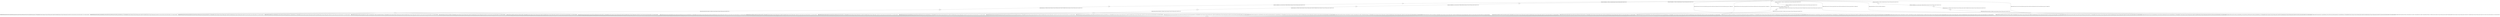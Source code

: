 digraph G {
  0 [shape=circle, ];
  8 [shape=circle, ];
  11 [shape=circle, ];
  12 [shape=circle, ];
  18 [shape=circle, ];
  19 [shape=circle, ];
  20 [shape=circle, ];
  46 [shape=circle, ];
  49 [shape=circle, ];
  50 [shape=circle, ];
  166 [shape=circle, ];
  167 [shape=circle, ];
  292 [shape=circle, ];
  293 [shape=circle, ];
  294 [shape=circle, ];
  456 [shape=circle, ];
  457 [shape=circle, ];
  628 [shape=circle, ];
  
  
  0 -> 8 [label="((IAttacker(CTimerEnable 2))(((OTime((k 15)(gie false)(umem_val 0)(reg_val 0)(timerA_counter 0)(mode UM))))()8))",
          ];
  0 -> 11 [label="((IAttacker(CTimerEnable 3))(((OTime((k 16)(gie false)(umem_val 0)(reg_val 0)(timerA_counter 0)(mode UM))))()8))",
           ];
  0 -> 12 [label="((IAttacker(CTimerEnable 4))(((OTime((k 15)(gie false)(umem_val 0)(reg_val 0)(timerA_counter 0)(mode UM))))()8))",
           ];
  0 -> 19 [label="((IAttacker(CTimerEnable 1))(((OTime((k 15)(gie false)(umem_val 0)(reg_val 0)(timerA_counter 0)(mode UM))))()8))",
           ];
  8 -> 46 [label="((IAttacker(CCreateEncl(enc_s enc_e data_s data_e)))(((OTime((k 648)(gie true)(umem_val 0)(reg_val 0)(timerA_counter 0)(mode UM))))()18))",
           ];
  11 -> 49 [label="((IAttacker(CCreateEncl(enc_s enc_e data_s data_e)))(((OTime((k 648)(gie true)(umem_val 0)(reg_val 0)(timerA_counter 0)(mode UM))))()18))",
            ];
  12 -> 50 [label="((IAttacker(CCreateEncl(enc_s enc_e data_s data_e)))(((OTime((k 648)(gie true)(umem_val 0)(reg_val 0)(timerA_counter 0)(mode UM))))()18))",
            ];
  19 -> 20 [label="((IAttacker(CCreateEncl(enc_s enc_e data_s data_e)))(((OTime((k 648)(gie true)(umem_val 0)(reg_val 0)(timerA_counter 0)(mode UM))))()18))",
            ];
  20 -> 167 [label="((IAttacker(CJmpIn enc_s))(((OTime((k 18)(gie true)(umem_val 0)(reg_val 0)(timerA_counter 0)(mode UM)))(OJmpIn((k 3)(gie true)(umem_val 0)(reg_val 0)(timerA_counter 2)(mode PM))))()23))",
             ];
  46 -> 292 [label="((IAttacker(CJmpIn enc_s))(((OTime((k 18)(gie true)(umem_val 0)(reg_val 0)(timerA_counter 0)(mode UM)))(OJmpIn((k 3)(gie true)(umem_val 0)(reg_val 0)(timerA_counter 2)(mode PM))))()23))",
             ];
  49 -> 166 [label="((IAttacker(CJmpIn enc_s))(((OTime((k 18)(gie true)(umem_val 0)(reg_val 0)(timerA_counter 0)(mode UM)))(OJmpIn((k 3)(gie true)(umem_val 0)(reg_val 0)(timerA_counter 2)(mode PM))))()23))",
             ];
  50 -> 456 [label="((IAttacker(CJmpIn enc_s))(((OTime((k 18)(gie true)(umem_val 0)(reg_val 0)(timerA_counter 0)(mode UM)))(OJmpIn((k 3)(gie true)(umem_val 0)(reg_val 0)(timerA_counter 2)(mode PM))))()23))",
             ];
  166 -> 628 [label="((IEnclave(CInst(I_CMP(S_IMM 0)(D_R(R 4)))))(((OTime((k 1)(gie true)(umem_val 0)(reg_val 0)(timerA_counter 3)(mode PM))))()24))",
              ];
  167 -> 294 [label="((IEnclave(CInst(I_CMP(S_IMM 0)(D_R(R 4)))))(((OTime((k 1)(gie true)(umem_val 0)(reg_val 0)(timerA_counter 3)(mode PM))))()24))",
              ];
  292 -> 293 [label="((IEnclave(CInst(I_CMP(S_IMM 0)(D_R(R 4)))))(((OTime((k 1)(gie true)(umem_val 0)(reg_val 0)(timerA_counter 3)(mode PM))))()24))",
              ];
  293 -> 18 [label="((IEnclave(CIfZ(((CInst I_DINT)(CInst I_NOP))((CInst I_NOP)(CInst I_DINT)))))(((OTime_Handle((k 2)(gie true)(umem_val 0)(reg_val 0)(timerA_counter 0)(mode PM))((k 9)(gie false)(umem_val 0)(reg_val 0)(timerA_counter 4)(mode UM))))((S_2 E_2)(S_3 E_3)(S_4 E_4)(S_5 E_5)(S_6 E_6)(S_7 E_7)(S_8 E_8)(S_9 E_9))26))",
             ];
  293 -> 18 [label="((IEnclave(CIfZ(((CInst(I_MOV(S_R(R 5))(D_R(R 5))))(CInst I_NOP))((CInst I_NOP)(CInst(I_MOV(S_R(R 5))(D_R(R 5))))))))(((OTime_Handle((k 2)(gie true)(umem_val 0)(reg_val 0)(timerA_counter 0)(mode PM))((k 9)(gie false)(umem_val 0)(reg_val 0)(timerA_counter 4)(mode UM))))((S_2 E_2)(S_3 E_3)(S_4 E_4)(S_5 E_5)(S_6 E_6)(S_7 E_7)(S_8 E_8)(S_9 E_9))26))",
             ];
  293 -> 18 [label="((IEnclave(CIfZ(((CInst(I_MOV(S_IMM 42)(D_AMP_MEM data_s)))(CInst I_NOP))((CInst I_NOP)(CInst(I_MOV(S_IMM 42)(D_AMP_MEM data_s)))))))(((OTime_Handle((k 2)(gie true)(umem_val 0)(reg_val 0)(timerA_counter 0)(mode PM))((k 9)(gie false)(umem_val 0)(reg_val 0)(timerA_counter 4)(mode UM))))((S_2 E_2)(S_3 E_3)(S_4 E_4)(S_5 E_5)(S_6 E_6)(S_7 E_7)(S_8 E_8)(S_9 E_9))26))",
             ];
  293 -> 18 [label="((IEnclave(CIfZ(((CInst(I_MOV(S_IMM 42)(D_AMP_MEM unprot_mem)))(CInst I_NOP))((CInst I_NOP)(CInst(I_MOV(S_IMM 42)(D_AMP_MEM unprot_mem)))))))(((OTime_Handle((k 2)(gie true)(umem_val 0)(reg_val 0)(timerA_counter 0)(mode PM))((k 9)(gie false)(umem_val 0)(reg_val 0)(timerA_counter 4)(mode UM))))((S_2 E_2)(S_3 E_3)(S_4 E_4)(S_5 E_5)(S_6 E_6)(S_7 E_7)(S_8 E_8)(S_9 E_9))26))",
             ];
  293 -> 18 [label="((IEnclave(CIfZ(((CInst(I_MOV(S_AMP enc_s)(D_AMP_MEM enc_s)))(CInst I_NOP))((CInst I_NOP)(CInst(I_MOV(S_AMP enc_s)(D_AMP_MEM enc_s)))))))(((OTime_Handle((k 2)(gie true)(umem_val 0)(reg_val 0)(timerA_counter 0)(mode PM))((k 9)(gie false)(umem_val 0)(reg_val 0)(timerA_counter 4)(mode UM))))((S_2 E_2)(S_3 E_3)(S_4 E_4)(S_5 E_5)(S_6 E_6)(S_7 E_7)(S_8 E_8)(S_9 E_9))26))",
             ];
  293 -> 18 [label="((IEnclave(CIfZ(((CInst(I_MOV(S_AMP unprot_mem)(D_R(R 8))))(CInst I_NOP))((CInst I_NOP)(CInst(I_MOV(S_AMP unprot_mem)(D_R(R 8))))))))(((OTime_Handle((k 2)(gie true)(umem_val 0)(reg_val 0)(timerA_counter 0)(mode PM))((k 9)(gie false)(umem_val 0)(reg_val 0)(timerA_counter 4)(mode UM))))((S_2 E_2)(S_3 E_3)(S_4 E_4)(S_5 E_5)(S_6 E_6)(S_7 E_7)(S_8 E_8)(S_9 E_9))26))",
             ];
  293 -> 18 [label="((IEnclave(CIfZ(((CInst(I_ADD(S_IMM 1)(D_AMP_MEM data_s)))(CInst I_NOP))((CInst I_NOP)(CInst(I_ADD(S_IMM 1)(D_AMP_MEM data_s)))))))(((OTime_Handle((k 2)(gie true)(umem_val 0)(reg_val 0)(timerA_counter 0)(mode PM))((k 9)(gie false)(umem_val 0)(reg_val 0)(timerA_counter 4)(mode UM))))((S_2 E_2)(S_3 E_3)(S_4 E_4)(S_5 E_5)(S_6 E_6)(S_7 E_7)(S_8 E_8)(S_9 E_9))26))",
             ];
  293 -> 18 [label="((IEnclave(CIfZ(((CInst(I_JMP(S_IMM data_s)))(CInst(I_ADD(S_IMM 1)(D_R(R 4)))))((CInst(I_ADD(S_IMM 1)(D_R(R 4))))(CInst(I_JMP(S_IMM data_s)))))))(((OTime_Handle((k 2)(gie true)(umem_val 0)(reg_val 0)(timerA_counter 0)(mode PM))((k 9)(gie false)(umem_val 0)(reg_val 0)(timerA_counter 4)(mode UM))))((S_2 E_2)(S_3 E_3)(S_4 E_4)(S_5 E_5)(S_6 E_6)(S_7 E_7)(S_8 E_8)(S_9 E_9))26))",
             ];
  293 -> 18 [label="((IEnclave(CIfZ((CRst(CInst I_NOP))((CInst I_NOP)CRst))))(((OTime_Handle((k 2)(gie true)(umem_val 0)(reg_val 0)(timerA_counter 0)(mode PM))((k 9)(gie false)(umem_val 0)(reg_val 0)(timerA_counter 4)(mode UM))))((S_2 E_2)(S_3 E_3)(S_4 E_4)(S_5 E_5)(S_6 E_6)(S_7 E_7)(S_8 E_8)(S_9 E_9))26))",
             ];
  294 -> 18 [label="((IEnclave(CIfZ(((CInst I_DINT)(CInst I_NOP))((CInst I_NOP)(CInst I_DINT)))))(((OTime_Handle((k 2)(gie true)(umem_val 0)(reg_val 0)(timerA_counter 1)(mode PM))((k 8)(gie false)(umem_val 0)(reg_val 0)(timerA_counter 1)(mode UM))))((S_2 E_2)(S_3 E_3)(S_4 E_4)(S_5 E_5)(S_6 E_6)(S_7 E_7)(S_8 E_8)(S_9 E_9))26))",
             ];
  294 -> 18 [label="((IEnclave(CIfZ(((CInst(I_MOV(S_R(R 5))(D_R(R 5))))(CInst I_NOP))((CInst I_NOP)(CInst(I_MOV(S_R(R 5))(D_R(R 5))))))))(((OTime_Handle((k 2)(gie true)(umem_val 0)(reg_val 0)(timerA_counter 1)(mode PM))((k 8)(gie false)(umem_val 0)(reg_val 0)(timerA_counter 1)(mode UM))))((S_2 E_2)(S_3 E_3)(S_4 E_4)(S_5 E_5)(S_6 E_6)(S_7 E_7)(S_8 E_8)(S_9 E_9))26))",
             ];
  294 -> 18 [label="((IEnclave(CIfZ(((CInst(I_MOV(S_IMM 42)(D_AMP_MEM data_s)))(CInst I_NOP))((CInst I_NOP)(CInst(I_MOV(S_IMM 42)(D_AMP_MEM data_s)))))))(((OTime_Handle((k 2)(gie true)(umem_val 0)(reg_val 0)(timerA_counter 1)(mode PM))((k 8)(gie false)(umem_val 0)(reg_val 0)(timerA_counter 1)(mode UM))))((S_2 E_2)(S_3 E_3)(S_4 E_4)(S_5 E_5)(S_6 E_6)(S_7 E_7)(S_8 E_8)(S_9 E_9))26))",
             ];
  294 -> 18 [label="((IEnclave(CIfZ(((CInst(I_MOV(S_IMM 42)(D_AMP_MEM unprot_mem)))(CInst I_NOP))((CInst I_NOP)(CInst(I_MOV(S_IMM 42)(D_AMP_MEM unprot_mem)))))))(((OTime_Handle((k 2)(gie true)(umem_val 0)(reg_val 0)(timerA_counter 1)(mode PM))((k 8)(gie false)(umem_val 0)(reg_val 0)(timerA_counter 1)(mode UM))))((S_2 E_2)(S_3 E_3)(S_4 E_4)(S_5 E_5)(S_6 E_6)(S_7 E_7)(S_8 E_8)(S_9 E_9))26))",
             ];
  294 -> 18 [label="((IEnclave(CIfZ(((CInst(I_MOV(S_AMP enc_s)(D_AMP_MEM enc_s)))(CInst I_NOP))((CInst I_NOP)(CInst(I_MOV(S_AMP enc_s)(D_AMP_MEM enc_s)))))))(((OTime_Handle((k 2)(gie true)(umem_val 0)(reg_val 0)(timerA_counter 1)(mode PM))((k 8)(gie false)(umem_val 0)(reg_val 0)(timerA_counter 1)(mode UM))))((S_2 E_2)(S_3 E_3)(S_4 E_4)(S_5 E_5)(S_6 E_6)(S_7 E_7)(S_8 E_8)(S_9 E_9))26))",
             ];
  294 -> 18 [label="((IEnclave(CIfZ(((CInst(I_MOV(S_AMP unprot_mem)(D_R(R 8))))(CInst I_NOP))((CInst I_NOP)(CInst(I_MOV(S_AMP unprot_mem)(D_R(R 8))))))))(((OTime_Handle((k 2)(gie true)(umem_val 0)(reg_val 0)(timerA_counter 1)(mode PM))((k 8)(gie false)(umem_val 0)(reg_val 0)(timerA_counter 1)(mode UM))))((S_2 E_2)(S_3 E_3)(S_4 E_4)(S_5 E_5)(S_6 E_6)(S_7 E_7)(S_8 E_8)(S_9 E_9))26))",
             ];
  294 -> 18 [label="((IEnclave(CIfZ(((CInst(I_ADD(S_IMM 1)(D_AMP_MEM data_s)))(CInst I_NOP))((CInst I_NOP)(CInst(I_ADD(S_IMM 1)(D_AMP_MEM data_s)))))))(((OTime_Handle((k 2)(gie true)(umem_val 0)(reg_val 0)(timerA_counter 1)(mode PM))((k 8)(gie false)(umem_val 0)(reg_val 0)(timerA_counter 1)(mode UM))))((S_2 E_2)(S_3 E_3)(S_4 E_4)(S_5 E_5)(S_6 E_6)(S_7 E_7)(S_8 E_8)(S_9 E_9))26))",
             ];
  294 -> 18 [label="((IEnclave(CIfZ(((CInst(I_JMP(S_IMM data_s)))(CInst(I_ADD(S_IMM 1)(D_R(R 4)))))((CInst(I_ADD(S_IMM 1)(D_R(R 4))))(CInst(I_JMP(S_IMM data_s)))))))(((OTime_Handle((k 2)(gie true)(umem_val 0)(reg_val 0)(timerA_counter 1)(mode PM))((k 8)(gie false)(umem_val 0)(reg_val 0)(timerA_counter 1)(mode UM))))((S_2 E_2)(S_3 E_3)(S_4 E_4)(S_5 E_5)(S_6 E_6)(S_7 E_7)(S_8 E_8)(S_9 E_9))26))",
             ];
  294 -> 18 [label="((IEnclave(CIfZ((CRst(CInst I_NOP))((CInst I_NOP)CRst))))(((OTime_Handle((k 2)(gie true)(umem_val 0)(reg_val 0)(timerA_counter 1)(mode PM))((k 8)(gie false)(umem_val 0)(reg_val 0)(timerA_counter 1)(mode UM))))((S_2 E_2)(S_3 E_3)(S_4 E_4)(S_5 E_5)(S_6 E_6)(S_7 E_7)(S_8 E_8)(S_9 E_9))26))",
             ];
  456 -> 457 [label="((IEnclave(CInst(I_CMP(S_IMM 0)(D_R(R 4)))))(((OTime((k 1)(gie true)(umem_val 0)(reg_val 0)(timerA_counter 3)(mode PM))))()24))",
              ];
  457 -> 0 [label="((IEnclave(CIfZ(((CInst(I_MOV(S_IMM 42)(D_AMP_MEM unprot_mem)))(CInst I_NOP))((CInst I_NOP)(CInst(I_MOV(S_IMM 42)(D_AMP_MEM unprot_mem)))))))((OReset)()24))",
            ];
  457 -> 0 [label="((IEnclave(CIfZ(((CInst(I_MOV(S_AMP unprot_mem)(D_R(R 8))))(CInst I_NOP))((CInst I_NOP)(CInst(I_MOV(S_AMP unprot_mem)(D_R(R 8))))))))((OReset)()24))",
            ];
  457 -> 0 [label="((IEnclave(CIfZ((CRst(CInst I_NOP))((CInst I_NOP)CRst))))((OReset)()24))",
            ];
  457 -> 18 [label="((IEnclave(CIfZ(((CInst I_DINT)(CInst I_NOP))((CInst I_NOP)(CInst I_DINT)))))(((OTime_Handle((k 4)(gie true)(umem_val 0)(reg_val 0)(timerA_counter 0)(mode PM))((k 9)(gie false)(umem_val 0)(reg_val 0)(timerA_counter 2)(mode UM))))((S_4 E_4)(S_5 E_5)(S_6 E_6)(S_7 E_7)(S_8 E_8)(S_9 E_9))28))",
             ];
  457 -> 18 [label="((IEnclave(CIfZ(((CInst(I_MOV(S_R(R 5))(D_R(R 5))))(CInst I_NOP))((CInst I_NOP)(CInst(I_MOV(S_R(R 5))(D_R(R 5))))))))(((OTime_Handle((k 4)(gie true)(umem_val 0)(reg_val 0)(timerA_counter 0)(mode PM))((k 9)(gie false)(umem_val 0)(reg_val 0)(timerA_counter 2)(mode UM))))((S_4 E_4)(S_5 E_5)(S_6 E_6)(S_7 E_7)(S_8 E_8)(S_9 E_9))28))",
             ];
  457 -> 18 [label="((IEnclave(CIfZ(((CInst(I_MOV(S_IMM 42)(D_AMP_MEM data_s)))(CInst I_NOP))((CInst I_NOP)(CInst(I_MOV(S_IMM 42)(D_AMP_MEM data_s)))))))(((OTime_Handle((k 7)(gie true)(umem_val 0)(reg_val 0)(timerA_counter 3)(mode PM))((k 6)(gie false)(umem_val 0)(reg_val 0)(timerA_counter 2)(mode UM))))((S_3 E_3)(S_4 E_4)(S_5 E_5)(S_6 E_6)(S_7 E_7)(S_8 E_8)(S_9 E_9))27))",
             ];
  457 -> 18 [label="((IEnclave(CIfZ(((CInst(I_MOV(S_AMP enc_s)(D_AMP_MEM enc_s)))(CInst I_NOP))((CInst I_NOP)(CInst(I_MOV(S_AMP enc_s)(D_AMP_MEM enc_s)))))))(((OTime_Handle((k 9)(gie true)(umem_val 0)(reg_val 0)(timerA_counter 5)(mode PM))((k 4)(gie false)(umem_val 0)(reg_val 0)(timerA_counter 2)(mode UM))))((S_3 E_3)(S_4 E_4)(S_5 E_5)(S_6 E_6)(S_7 E_7)(S_8 E_8)(S_9 E_9))27))",
             ];
  457 -> 18 [label="((IEnclave(CIfZ(((CInst(I_ADD(S_IMM 1)(D_AMP_MEM data_s)))(CInst I_NOP))((CInst I_NOP)(CInst(I_ADD(S_IMM 1)(D_AMP_MEM data_s)))))))(((OTime_Handle((k 6)(gie true)(umem_val 0)(reg_val 0)(timerA_counter 2)(mode PM))((k 7)(gie false)(umem_val 0)(reg_val 0)(timerA_counter 2)(mode UM))))((S_3 E_3)(S_4 E_4)(S_5 E_5)(S_6 E_6)(S_7 E_7)(S_8 E_8)(S_9 E_9))27))",
             ];
  457 -> 18 [label="((IEnclave(CIfZ(((CInst(I_JMP(S_IMM data_s)))(CInst(I_ADD(S_IMM 1)(D_R(R 4)))))((CInst(I_ADD(S_IMM 1)(D_R(R 4))))(CInst(I_JMP(S_IMM data_s)))))))(((OTime((k 2)(gie true)(umem_val 0)(reg_val 0)(timerA_counter 5)(mode PM)))(OJmpOut_Handle((k 3)(gie true)(umem_val 0)(reg_val 0)(timerA_counter 1)(mode UM))((k 8)(gie false)(umem_val 0)(reg_val 0)(timerA_counter 2)(mode UM))))((S_3 E_3)(S_4 E_4)(S_5 E_5)(S_6 E_6)(S_7 E_7)(S_8 E_8)(S_9 E_9))27))",
             ];
  628 -> 0 [label="((IEnclave(CIfZ(((CInst(I_MOV(S_IMM 42)(D_AMP_MEM unprot_mem)))(CInst I_NOP))((CInst I_NOP)(CInst(I_MOV(S_IMM 42)(D_AMP_MEM unprot_mem)))))))((OReset)()24))",
            ];
  628 -> 0 [label="((IEnclave(CIfZ(((CInst(I_MOV(S_AMP unprot_mem)(D_R(R 8))))(CInst I_NOP))((CInst I_NOP)(CInst(I_MOV(S_AMP unprot_mem)(D_R(R 8))))))))((OReset)()24))",
            ];
  628 -> 0 [label="((IEnclave(CIfZ((CRst(CInst I_NOP))((CInst I_NOP)CRst))))((OReset)()24))",
            ];
  628 -> 18 [label="((IEnclave(CIfZ(((CInst I_DINT)(CInst I_NOP))((CInst I_NOP)(CInst I_DINT)))))(((OTime_Handle((k 3)(gie true)(umem_val 0)(reg_val 0)(timerA_counter 0)(mode PM))((k 9)(gie false)(umem_val 0)(reg_val 0)(timerA_counter 3)(mode UM))))((S_3 E_3)(S_4 E_4)(S_5 E_5)(S_6 E_6)(S_7 E_7)(S_8 E_8)(S_9 E_9))27))",
             ];
  628 -> 18 [label="((IEnclave(CIfZ(((CInst(I_MOV(S_R(R 5))(D_R(R 5))))(CInst I_NOP))((CInst I_NOP)(CInst(I_MOV(S_R(R 5))(D_R(R 5))))))))(((OTime_Handle((k 3)(gie true)(umem_val 0)(reg_val 0)(timerA_counter 0)(mode PM))((k 9)(gie false)(umem_val 0)(reg_val 0)(timerA_counter 3)(mode UM))))((S_3 E_3)(S_4 E_4)(S_5 E_5)(S_6 E_6)(S_7 E_7)(S_8 E_8)(S_9 E_9))27))",
             ];
  628 -> 18 [label="((IEnclave(CIfZ(((CInst(I_MOV(S_IMM 42)(D_AMP_MEM data_s)))(CInst I_NOP))((CInst I_NOP)(CInst(I_MOV(S_IMM 42)(D_AMP_MEM data_s)))))))(((OTime_Handle((k 7)(gie true)(umem_val 0)(reg_val 0)(timerA_counter 4)(mode PM))((k 5)(gie false)(umem_val 0)(reg_val 0)(timerA_counter 3)(mode UM))))((S_3 E_3)(S_4 E_4)(S_5 E_5)(S_6 E_6)(S_7 E_7)(S_8 E_8)(S_9 E_9))27))",
             ];
  628 -> 18 [label="((IEnclave(CIfZ(((CInst(I_MOV(S_AMP enc_s)(D_AMP_MEM enc_s)))(CInst I_NOP))((CInst I_NOP)(CInst(I_MOV(S_AMP enc_s)(D_AMP_MEM enc_s)))))))(((OTime_Handle((k 9)(gie true)(umem_val 0)(reg_val 0)(timerA_counter 0)(mode PM))((k 3)(gie false)(umem_val 0)(reg_val 0)(timerA_counter 3)(mode UM))))((S_3 E_3)(S_4 E_4)(S_5 E_5)(S_6 E_6)(S_7 E_7)(S_8 E_8)(S_9 E_9))27))",
             ];
  628 -> 18 [label="((IEnclave(CIfZ(((CInst(I_ADD(S_IMM 1)(D_AMP_MEM data_s)))(CInst I_NOP))((CInst I_NOP)(CInst(I_ADD(S_IMM 1)(D_AMP_MEM data_s)))))))(((OTime_Handle((k 6)(gie true)(umem_val 0)(reg_val 0)(timerA_counter 3)(mode PM))((k 6)(gie false)(umem_val 0)(reg_val 0)(timerA_counter 3)(mode UM))))((S_3 E_3)(S_4 E_4)(S_5 E_5)(S_6 E_6)(S_7 E_7)(S_8 E_8)(S_9 E_9))27))",
             ];
  628 -> 18 [label="((IEnclave(CIfZ(((CInst(I_JMP(S_IMM data_s)))(CInst(I_ADD(S_IMM 1)(D_R(R 4)))))((CInst(I_ADD(S_IMM 1)(D_R(R 4))))(CInst(I_JMP(S_IMM data_s)))))))(((OTime((k 2)(gie true)(umem_val 0)(reg_val 0)(timerA_counter 5)(mode PM)))(OJmpOut_Handle((k 3)(gie true)(umem_val 0)(reg_val 0)(timerA_counter 2)(mode UM))((k 7)(gie false)(umem_val 0)(reg_val 0)(timerA_counter 3)(mode UM))))((S_3 E_3)(S_4 E_4)(S_5 E_5)(S_6 E_6)(S_7 E_7)(S_8 E_8)(S_9 E_9))27))",
             ];
  
  }